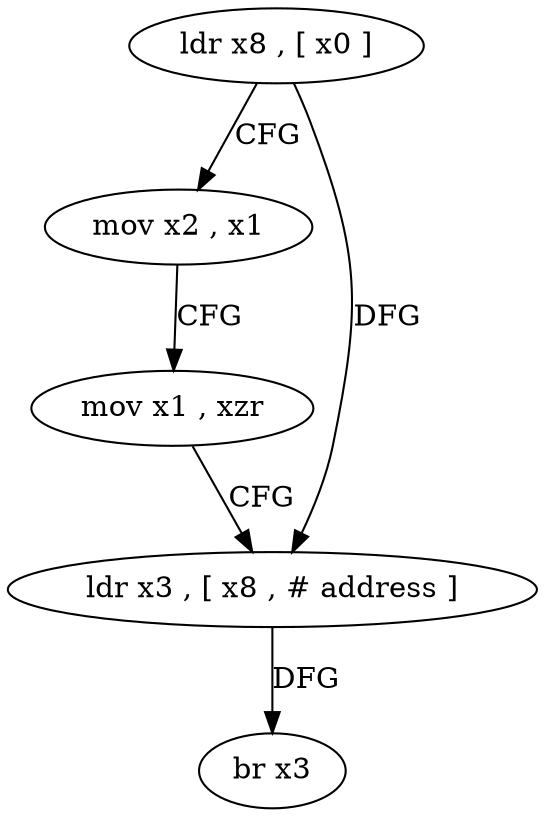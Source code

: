 digraph "func" {
"172788" [label = "ldr x8 , [ x0 ]" ]
"172792" [label = "mov x2 , x1" ]
"172796" [label = "mov x1 , xzr" ]
"172800" [label = "ldr x3 , [ x8 , # address ]" ]
"172804" [label = "br x3" ]
"172788" -> "172792" [ label = "CFG" ]
"172788" -> "172800" [ label = "DFG" ]
"172792" -> "172796" [ label = "CFG" ]
"172796" -> "172800" [ label = "CFG" ]
"172800" -> "172804" [ label = "DFG" ]
}
